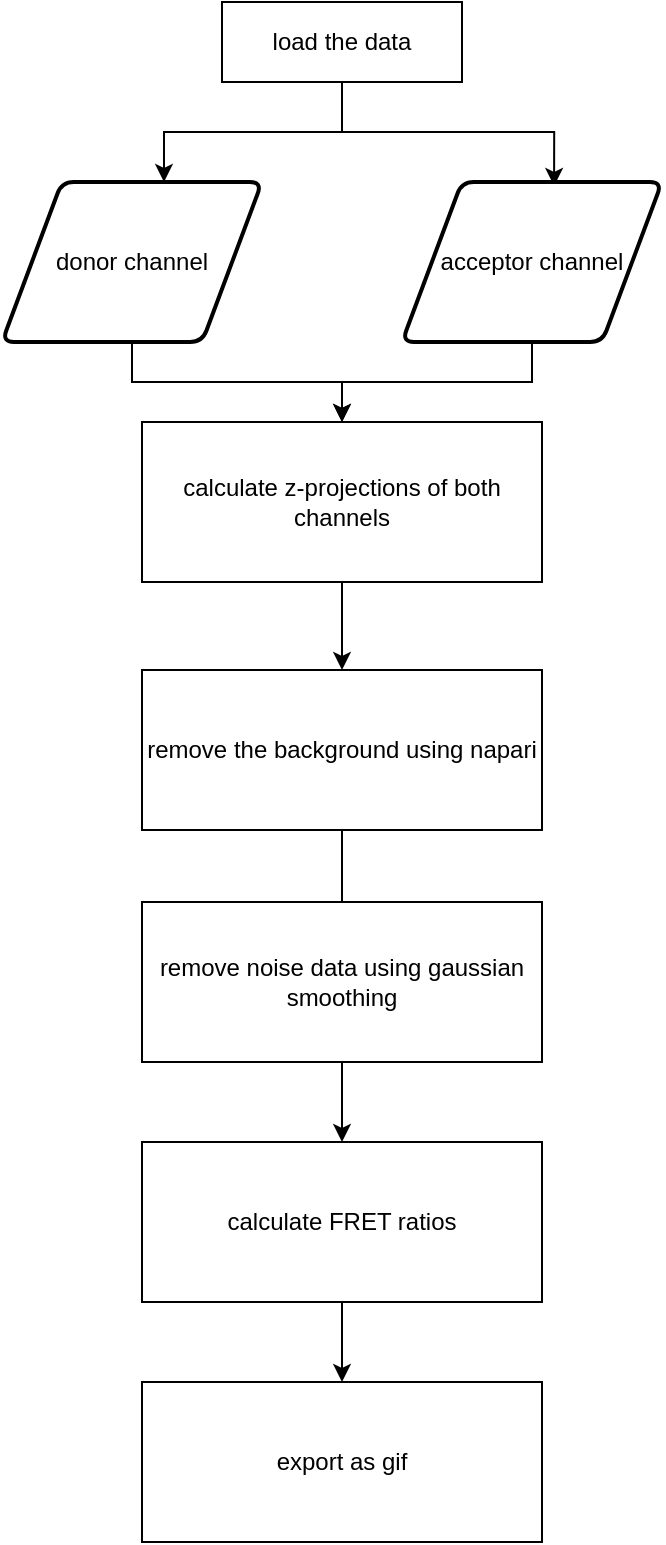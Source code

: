 <mxfile version="21.3.4" type="device">
  <diagram name="Σελίδα-1" id="mGzePm2OfvI8OcJ73MwB">
    <mxGraphModel dx="792" dy="1106" grid="1" gridSize="10" guides="1" tooltips="1" connect="1" arrows="1" fold="1" page="1" pageScale="1" pageWidth="1169" pageHeight="827" math="0" shadow="0">
      <root>
        <mxCell id="0" />
        <mxCell id="1" parent="0" />
        <mxCell id="aJ_ASRXkSESKS3gU_9aE-6" style="edgeStyle=orthogonalEdgeStyle;rounded=0;orthogonalLoop=1;jettySize=auto;html=1;entryX=0.623;entryY=0;entryDx=0;entryDy=0;entryPerimeter=0;" edge="1" parent="1" source="aJ_ASRXkSESKS3gU_9aE-1" target="aJ_ASRXkSESKS3gU_9aE-4">
          <mxGeometry relative="1" as="geometry" />
        </mxCell>
        <mxCell id="aJ_ASRXkSESKS3gU_9aE-7" style="edgeStyle=orthogonalEdgeStyle;rounded=0;orthogonalLoop=1;jettySize=auto;html=1;entryX=0.585;entryY=0.025;entryDx=0;entryDy=0;entryPerimeter=0;" edge="1" parent="1" source="aJ_ASRXkSESKS3gU_9aE-1" target="aJ_ASRXkSESKS3gU_9aE-5">
          <mxGeometry relative="1" as="geometry" />
        </mxCell>
        <mxCell id="aJ_ASRXkSESKS3gU_9aE-1" value="load the data" style="rounded=0;whiteSpace=wrap;html=1;" vertex="1" parent="1">
          <mxGeometry x="320" y="40" width="120" height="40" as="geometry" />
        </mxCell>
        <mxCell id="aJ_ASRXkSESKS3gU_9aE-12" style="edgeStyle=orthogonalEdgeStyle;rounded=0;orthogonalLoop=1;jettySize=auto;html=1;" edge="1" parent="1" source="aJ_ASRXkSESKS3gU_9aE-3" target="aJ_ASRXkSESKS3gU_9aE-10">
          <mxGeometry relative="1" as="geometry" />
        </mxCell>
        <mxCell id="aJ_ASRXkSESKS3gU_9aE-3" value="calculate z-projections of both channels" style="rounded=0;whiteSpace=wrap;html=1;" vertex="1" parent="1">
          <mxGeometry x="280" y="250" width="200" height="80" as="geometry" />
        </mxCell>
        <mxCell id="aJ_ASRXkSESKS3gU_9aE-8" style="edgeStyle=orthogonalEdgeStyle;rounded=0;orthogonalLoop=1;jettySize=auto;html=1;entryX=0.5;entryY=0;entryDx=0;entryDy=0;" edge="1" parent="1" source="aJ_ASRXkSESKS3gU_9aE-4" target="aJ_ASRXkSESKS3gU_9aE-3">
          <mxGeometry relative="1" as="geometry" />
        </mxCell>
        <mxCell id="aJ_ASRXkSESKS3gU_9aE-4" value="donor channel" style="shape=parallelogram;html=1;strokeWidth=2;perimeter=parallelogramPerimeter;whiteSpace=wrap;rounded=1;arcSize=12;size=0.23;" vertex="1" parent="1">
          <mxGeometry x="210" y="130" width="130" height="80" as="geometry" />
        </mxCell>
        <mxCell id="aJ_ASRXkSESKS3gU_9aE-9" style="edgeStyle=orthogonalEdgeStyle;rounded=0;orthogonalLoop=1;jettySize=auto;html=1;entryX=0.5;entryY=0;entryDx=0;entryDy=0;" edge="1" parent="1" source="aJ_ASRXkSESKS3gU_9aE-5" target="aJ_ASRXkSESKS3gU_9aE-3">
          <mxGeometry relative="1" as="geometry" />
        </mxCell>
        <mxCell id="aJ_ASRXkSESKS3gU_9aE-5" value="acceptor channel" style="shape=parallelogram;html=1;strokeWidth=2;perimeter=parallelogramPerimeter;whiteSpace=wrap;rounded=1;arcSize=12;size=0.23;" vertex="1" parent="1">
          <mxGeometry x="410" y="130" width="130" height="80" as="geometry" />
        </mxCell>
        <mxCell id="aJ_ASRXkSESKS3gU_9aE-11" style="edgeStyle=orthogonalEdgeStyle;rounded=0;orthogonalLoop=1;jettySize=auto;html=1;" edge="1" parent="1" source="aJ_ASRXkSESKS3gU_9aE-10">
          <mxGeometry relative="1" as="geometry">
            <mxPoint x="380" y="520" as="targetPoint" />
          </mxGeometry>
        </mxCell>
        <mxCell id="aJ_ASRXkSESKS3gU_9aE-10" value="remove the background using napari" style="rounded=0;whiteSpace=wrap;html=1;" vertex="1" parent="1">
          <mxGeometry x="280" y="374" width="200" height="80" as="geometry" />
        </mxCell>
        <mxCell id="aJ_ASRXkSESKS3gU_9aE-16" style="edgeStyle=orthogonalEdgeStyle;rounded=0;orthogonalLoop=1;jettySize=auto;html=1;" edge="1" parent="1" source="aJ_ASRXkSESKS3gU_9aE-13" target="aJ_ASRXkSESKS3gU_9aE-14">
          <mxGeometry relative="1" as="geometry" />
        </mxCell>
        <mxCell id="aJ_ASRXkSESKS3gU_9aE-13" value="remove noise data using gaussian smoothing" style="rounded=0;whiteSpace=wrap;html=1;" vertex="1" parent="1">
          <mxGeometry x="280" y="490" width="200" height="80" as="geometry" />
        </mxCell>
        <mxCell id="aJ_ASRXkSESKS3gU_9aE-17" style="edgeStyle=orthogonalEdgeStyle;rounded=0;orthogonalLoop=1;jettySize=auto;html=1;" edge="1" parent="1" source="aJ_ASRXkSESKS3gU_9aE-14" target="aJ_ASRXkSESKS3gU_9aE-15">
          <mxGeometry relative="1" as="geometry" />
        </mxCell>
        <mxCell id="aJ_ASRXkSESKS3gU_9aE-14" value="calculate FRET ratios" style="rounded=0;whiteSpace=wrap;html=1;" vertex="1" parent="1">
          <mxGeometry x="280" y="610" width="200" height="80" as="geometry" />
        </mxCell>
        <mxCell id="aJ_ASRXkSESKS3gU_9aE-15" value="export as gif" style="rounded=0;whiteSpace=wrap;html=1;" vertex="1" parent="1">
          <mxGeometry x="280" y="730" width="200" height="80" as="geometry" />
        </mxCell>
      </root>
    </mxGraphModel>
  </diagram>
</mxfile>
